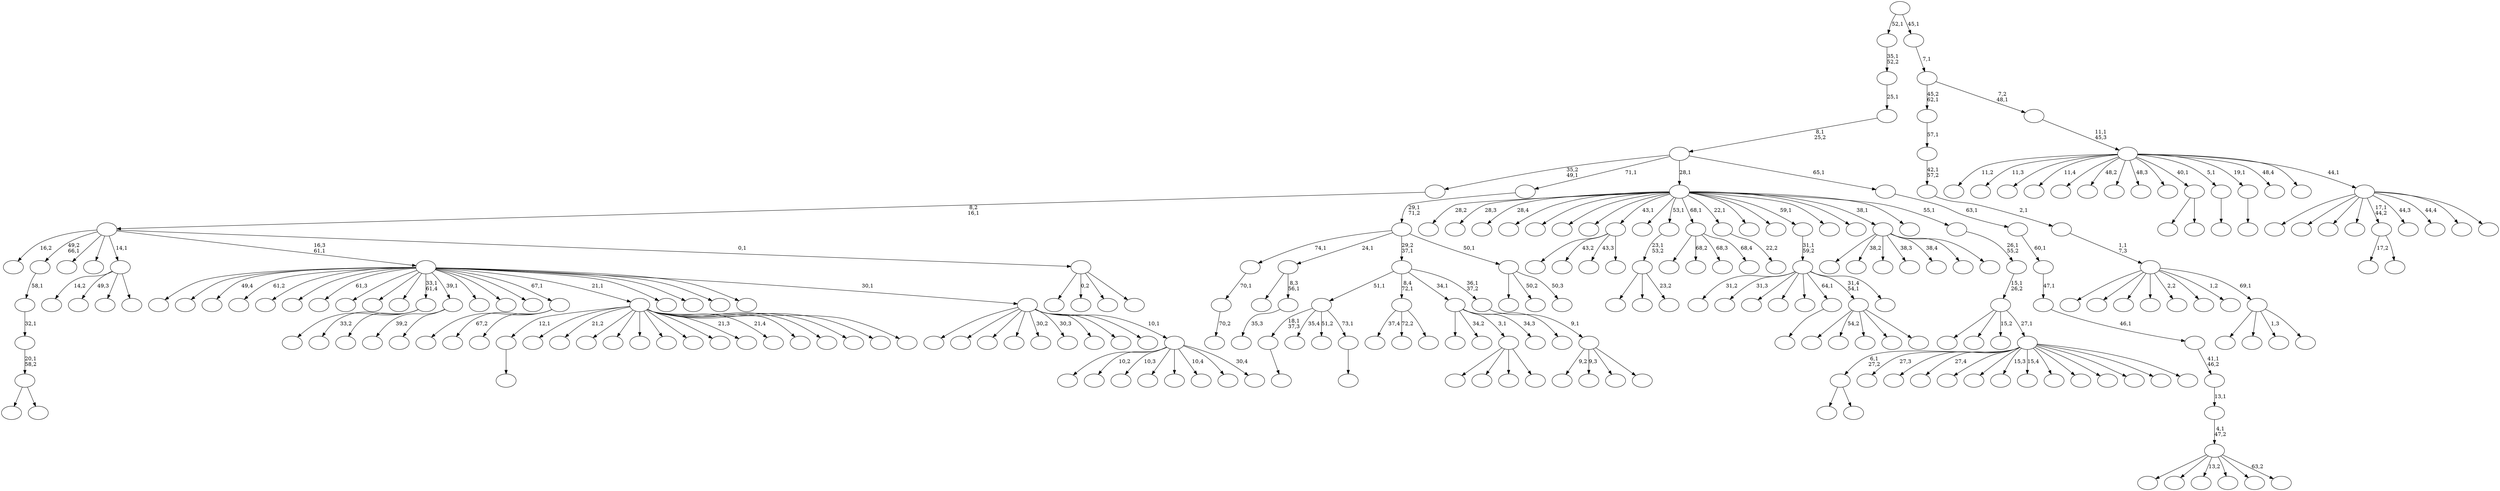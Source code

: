 digraph T {
	275 [label=""]
	274 [label=""]
	273 [label=""]
	272 [label=""]
	271 [label=""]
	270 [label=""]
	269 [label=""]
	268 [label=""]
	267 [label=""]
	266 [label=""]
	265 [label=""]
	264 [label=""]
	263 [label=""]
	262 [label=""]
	261 [label=""]
	260 [label=""]
	259 [label=""]
	258 [label=""]
	257 [label=""]
	256 [label=""]
	255 [label=""]
	254 [label=""]
	253 [label=""]
	252 [label=""]
	251 [label=""]
	250 [label=""]
	249 [label=""]
	248 [label=""]
	247 [label=""]
	246 [label=""]
	245 [label=""]
	244 [label=""]
	243 [label=""]
	242 [label=""]
	241 [label=""]
	240 [label=""]
	239 [label=""]
	238 [label=""]
	237 [label=""]
	236 [label=""]
	235 [label=""]
	234 [label=""]
	233 [label=""]
	232 [label=""]
	231 [label=""]
	230 [label=""]
	229 [label=""]
	228 [label=""]
	227 [label=""]
	226 [label=""]
	225 [label=""]
	224 [label=""]
	223 [label=""]
	222 [label=""]
	221 [label=""]
	220 [label=""]
	219 [label=""]
	218 [label=""]
	217 [label=""]
	216 [label=""]
	215 [label=""]
	214 [label=""]
	213 [label=""]
	212 [label=""]
	211 [label=""]
	210 [label=""]
	209 [label=""]
	208 [label=""]
	207 [label=""]
	206 [label=""]
	205 [label=""]
	204 [label=""]
	203 [label=""]
	202 [label=""]
	201 [label=""]
	200 [label=""]
	199 [label=""]
	198 [label=""]
	197 [label=""]
	196 [label=""]
	195 [label=""]
	194 [label=""]
	193 [label=""]
	192 [label=""]
	191 [label=""]
	190 [label=""]
	189 [label=""]
	188 [label=""]
	187 [label=""]
	186 [label=""]
	185 [label=""]
	184 [label=""]
	183 [label=""]
	182 [label=""]
	181 [label=""]
	180 [label=""]
	179 [label=""]
	178 [label=""]
	177 [label=""]
	176 [label=""]
	175 [label=""]
	174 [label=""]
	173 [label=""]
	172 [label=""]
	171 [label=""]
	170 [label=""]
	169 [label=""]
	168 [label=""]
	167 [label=""]
	166 [label=""]
	165 [label=""]
	164 [label=""]
	163 [label=""]
	162 [label=""]
	161 [label=""]
	160 [label=""]
	159 [label=""]
	158 [label=""]
	157 [label=""]
	156 [label=""]
	155 [label=""]
	154 [label=""]
	153 [label=""]
	152 [label=""]
	151 [label=""]
	150 [label=""]
	149 [label=""]
	148 [label=""]
	147 [label=""]
	146 [label=""]
	145 [label=""]
	144 [label=""]
	143 [label=""]
	142 [label=""]
	141 [label=""]
	140 [label=""]
	139 [label=""]
	138 [label=""]
	137 [label=""]
	136 [label=""]
	135 [label=""]
	134 [label=""]
	133 [label=""]
	132 [label=""]
	131 [label=""]
	130 [label=""]
	129 [label=""]
	128 [label=""]
	127 [label=""]
	126 [label=""]
	125 [label=""]
	124 [label=""]
	123 [label=""]
	122 [label=""]
	121 [label=""]
	120 [label=""]
	119 [label=""]
	118 [label=""]
	117 [label=""]
	116 [label=""]
	115 [label=""]
	114 [label=""]
	113 [label=""]
	112 [label=""]
	111 [label=""]
	110 [label=""]
	109 [label=""]
	108 [label=""]
	107 [label=""]
	106 [label=""]
	105 [label=""]
	104 [label=""]
	103 [label=""]
	102 [label=""]
	101 [label=""]
	100 [label=""]
	99 [label=""]
	98 [label=""]
	97 [label=""]
	96 [label=""]
	95 [label=""]
	94 [label=""]
	93 [label=""]
	92 [label=""]
	91 [label=""]
	90 [label=""]
	89 [label=""]
	88 [label=""]
	87 [label=""]
	86 [label=""]
	85 [label=""]
	84 [label=""]
	83 [label=""]
	82 [label=""]
	81 [label=""]
	80 [label=""]
	79 [label=""]
	78 [label=""]
	77 [label=""]
	76 [label=""]
	75 [label=""]
	74 [label=""]
	73 [label=""]
	72 [label=""]
	71 [label=""]
	70 [label=""]
	69 [label=""]
	68 [label=""]
	67 [label=""]
	66 [label=""]
	65 [label=""]
	64 [label=""]
	63 [label=""]
	62 [label=""]
	61 [label=""]
	60 [label=""]
	59 [label=""]
	58 [label=""]
	57 [label=""]
	56 [label=""]
	55 [label=""]
	54 [label=""]
	53 [label=""]
	52 [label=""]
	51 [label=""]
	50 [label=""]
	49 [label=""]
	48 [label=""]
	47 [label=""]
	46 [label=""]
	45 [label=""]
	44 [label=""]
	43 [label=""]
	42 [label=""]
	41 [label=""]
	40 [label=""]
	39 [label=""]
	38 [label=""]
	37 [label=""]
	36 [label=""]
	35 [label=""]
	34 [label=""]
	33 [label=""]
	32 [label=""]
	31 [label=""]
	30 [label=""]
	29 [label=""]
	28 [label=""]
	27 [label=""]
	26 [label=""]
	25 [label=""]
	24 [label=""]
	23 [label=""]
	22 [label=""]
	21 [label=""]
	20 [label=""]
	19 [label=""]
	18 [label=""]
	17 [label=""]
	16 [label=""]
	15 [label=""]
	14 [label=""]
	13 [label=""]
	12 [label=""]
	11 [label=""]
	10 [label=""]
	9 [label=""]
	8 [label=""]
	7 [label=""]
	6 [label=""]
	5 [label=""]
	4 [label=""]
	3 [label=""]
	2 [label=""]
	1 [label=""]
	0 [label=""]
	263 -> 264 [label=""]
	249 -> 255 [label=""]
	249 -> 250 [label=""]
	230 -> 258 [label="17,2"]
	230 -> 231 [label=""]
	220 -> 221 [label=""]
	218 -> 259 [label=""]
	218 -> 219 [label=""]
	217 -> 218 [label="20,1\n58,2"]
	216 -> 217 [label="32,1"]
	215 -> 216 [label="58,1"]
	207 -> 208 [label="70,2"]
	206 -> 207 [label="70,1"]
	182 -> 183 [label=""]
	168 -> 268 [label=""]
	168 -> 252 [label="43,2"]
	168 -> 200 [label="43,3"]
	168 -> 169 [label=""]
	146 -> 234 [label=""]
	146 -> 164 [label="33,2"]
	146 -> 147 [label=""]
	144 -> 198 [label=""]
	144 -> 197 [label=""]
	144 -> 145 [label="23,2"]
	143 -> 144 [label="23,1\n53,2"]
	140 -> 153 [label="39,2"]
	140 -> 141 [label=""]
	131 -> 132 [label=""]
	130 -> 220 [label="18,1\n37,3"]
	130 -> 205 [label="35,4"]
	130 -> 174 [label="51,2"]
	130 -> 131 [label="73,1"]
	128 -> 185 [label=""]
	128 -> 155 [label="68,2"]
	128 -> 134 [label="68,3"]
	128 -> 129 [label="68,4"]
	122 -> 123 [label="35,3"]
	121 -> 237 [label=""]
	121 -> 122 [label="8,3\n56,1"]
	115 -> 184 [label=""]
	115 -> 116 [label=""]
	112 -> 113 [label="22,2"]
	109 -> 110 [label=""]
	107 -> 242 [label="37,4"]
	107 -> 240 [label="72,2"]
	107 -> 108 [label=""]
	102 -> 103 [label=""]
	97 -> 261 [label=""]
	97 -> 165 [label="67,2"]
	97 -> 98 [label=""]
	92 -> 222 [label=""]
	92 -> 188 [label="54,2"]
	92 -> 166 [label=""]
	92 -> 125 [label=""]
	92 -> 93 [label=""]
	88 -> 271 [label=""]
	88 -> 160 [label=""]
	88 -> 148 [label=""]
	88 -> 89 [label=""]
	84 -> 241 [label="31,2"]
	84 -> 209 [label="31,3"]
	84 -> 204 [label=""]
	84 -> 202 [label=""]
	84 -> 190 [label=""]
	84 -> 182 [label="64,1"]
	84 -> 92 [label="31,4\n54,1"]
	84 -> 85 [label=""]
	83 -> 84 [label="31,1\n59,2"]
	79 -> 248 [label="14,2"]
	79 -> 162 [label="49,3"]
	79 -> 149 [label=""]
	79 -> 80 [label=""]
	74 -> 263 [label="12,1"]
	74 -> 260 [label=""]
	74 -> 254 [label="21,2"]
	74 -> 228 [label=""]
	74 -> 214 [label=""]
	74 -> 195 [label=""]
	74 -> 167 [label=""]
	74 -> 163 [label=""]
	74 -> 152 [label=""]
	74 -> 151 [label="21,3"]
	74 -> 139 [label="21,4"]
	74 -> 114 [label=""]
	74 -> 91 [label=""]
	74 -> 77 [label=""]
	74 -> 76 [label=""]
	74 -> 75 [label=""]
	59 -> 138 [label=""]
	59 -> 133 [label="34,2"]
	59 -> 88 [label="3,1"]
	59 -> 70 [label="34,3"]
	59 -> 60 [label=""]
	56 -> 154 [label=""]
	56 -> 118 [label=""]
	56 -> 72 [label="1,3"]
	56 -> 57 [label=""]
	55 -> 246 [label=""]
	55 -> 224 [label=""]
	55 -> 194 [label=""]
	55 -> 178 [label=""]
	55 -> 67 [label="2,2"]
	55 -> 63 [label=""]
	55 -> 58 [label="1,2"]
	55 -> 56 [label="69,1"]
	54 -> 55 [label="1,1\n7,3"]
	53 -> 54 [label="2,1"]
	52 -> 53 [label="42,1\n57,2"]
	51 -> 52 [label="57,1"]
	47 -> 158 [label=""]
	47 -> 120 [label="38,2"]
	47 -> 106 [label=""]
	47 -> 94 [label="38,3"]
	47 -> 78 [label="38,4"]
	47 -> 50 [label=""]
	47 -> 48 [label=""]
	44 -> 201 [label=""]
	44 -> 177 [label="10,2"]
	44 -> 161 [label="10,3"]
	44 -> 111 [label=""]
	44 -> 100 [label=""]
	44 -> 64 [label="10,4"]
	44 -> 61 [label=""]
	44 -> 45 [label="30,4"]
	43 -> 274 [label=""]
	43 -> 266 [label=""]
	43 -> 265 [label=""]
	43 -> 239 [label=""]
	43 -> 211 [label="30,2"]
	43 -> 173 [label="30,3"]
	43 -> 171 [label=""]
	43 -> 104 [label=""]
	43 -> 87 [label=""]
	43 -> 44 [label="10,1"]
	42 -> 267 [label=""]
	42 -> 247 [label=""]
	42 -> 244 [label="49,4"]
	42 -> 238 [label="61,2"]
	42 -> 226 [label=""]
	42 -> 223 [label=""]
	42 -> 213 [label="61,3"]
	42 -> 189 [label=""]
	42 -> 186 [label=""]
	42 -> 175 [label=""]
	42 -> 146 [label="33,1\n61,4"]
	42 -> 140 [label="39,1"]
	42 -> 137 [label=""]
	42 -> 136 [label=""]
	42 -> 126 [label=""]
	42 -> 97 [label="67,1"]
	42 -> 74 [label="21,1"]
	42 -> 73 [label=""]
	42 -> 71 [label=""]
	42 -> 68 [label=""]
	42 -> 65 [label=""]
	42 -> 43 [label="30,1"]
	38 -> 232 [label=""]
	38 -> 117 [label="0,2"]
	38 -> 99 [label=""]
	38 -> 39 [label=""]
	37 -> 225 [label="16,2"]
	37 -> 215 [label="49,2\n66,1"]
	37 -> 159 [label=""]
	37 -> 86 [label=""]
	37 -> 79 [label="14,1"]
	37 -> 42 [label="16,3\n61,1"]
	37 -> 38 [label="0,1"]
	36 -> 37 [label="8,2\n16,1"]
	34 -> 236 [label="9,2"]
	34 -> 187 [label="9,3"]
	34 -> 95 [label=""]
	34 -> 35 [label=""]
	33 -> 34 [label="9,1"]
	32 -> 130 [label="51,1"]
	32 -> 107 [label="8,4\n72,1"]
	32 -> 59 [label="34,1"]
	32 -> 33 [label="36,1\n37,2"]
	30 -> 156 [label=""]
	30 -> 46 [label="50,2"]
	30 -> 31 [label="50,3"]
	29 -> 206 [label="74,1"]
	29 -> 121 [label="24,1"]
	29 -> 32 [label="29,2\n37,1"]
	29 -> 30 [label="50,1"]
	28 -> 29 [label="29,1\n71,2"]
	24 -> 249 [label="6,1\n27,2"]
	24 -> 233 [label="27,3"]
	24 -> 229 [label=""]
	24 -> 203 [label="27,4"]
	24 -> 196 [label=""]
	24 -> 180 [label=""]
	24 -> 170 [label="15,3"]
	24 -> 135 [label="15,4"]
	24 -> 119 [label=""]
	24 -> 90 [label=""]
	24 -> 81 [label=""]
	24 -> 66 [label=""]
	24 -> 41 [label=""]
	24 -> 25 [label=""]
	23 -> 142 [label=""]
	23 -> 124 [label=""]
	23 -> 26 [label="15,2"]
	23 -> 24 [label="27,1"]
	22 -> 23 [label="15,1\n26,2"]
	21 -> 22 [label="26,1\n55,2"]
	20 -> 269 [label="28,2"]
	20 -> 257 [label="28,3"]
	20 -> 251 [label="28,4"]
	20 -> 235 [label=""]
	20 -> 192 [label=""]
	20 -> 191 [label=""]
	20 -> 176 [label=""]
	20 -> 168 [label="43,1"]
	20 -> 150 [label=""]
	20 -> 143 [label="53,1"]
	20 -> 128 [label="68,1"]
	20 -> 112 [label="22,1"]
	20 -> 105 [label=""]
	20 -> 101 [label=""]
	20 -> 83 [label="59,1"]
	20 -> 82 [label=""]
	20 -> 49 [label=""]
	20 -> 47 [label="38,1"]
	20 -> 27 [label=""]
	20 -> 21 [label="55,1"]
	18 -> 181 [label=""]
	18 -> 172 [label=""]
	18 -> 157 [label="13,2"]
	18 -> 127 [label=""]
	18 -> 40 [label=""]
	18 -> 19 [label="63,2"]
	17 -> 18 [label="4,1\n47,2"]
	16 -> 17 [label="13,1"]
	15 -> 16 [label="41,1\n46,2"]
	14 -> 15 [label="46,1"]
	13 -> 14 [label="47,1"]
	12 -> 13 [label="60,1"]
	11 -> 12 [label="63,1"]
	10 -> 36 [label="35,2\n49,1"]
	10 -> 28 [label="71,1"]
	10 -> 20 [label="28,1"]
	10 -> 11 [label="65,1"]
	9 -> 10 [label="8,1\n25,2"]
	8 -> 9 [label="25,1"]
	7 -> 8 [label="35,1\n52,2"]
	5 -> 275 [label=""]
	5 -> 273 [label=""]
	5 -> 270 [label=""]
	5 -> 245 [label=""]
	5 -> 230 [label="17,1\n44,2"]
	5 -> 193 [label="44,3"]
	5 -> 179 [label="44,4"]
	5 -> 69 [label=""]
	5 -> 6 [label=""]
	4 -> 272 [label="11,2"]
	4 -> 262 [label="11,3"]
	4 -> 256 [label=""]
	4 -> 253 [label="11,4"]
	4 -> 243 [label=""]
	4 -> 227 [label="48,2"]
	4 -> 212 [label=""]
	4 -> 210 [label="48,3"]
	4 -> 199 [label=""]
	4 -> 115 [label="40,1"]
	4 -> 109 [label="5,1"]
	4 -> 102 [label="19,1"]
	4 -> 96 [label="48,4"]
	4 -> 62 [label=""]
	4 -> 5 [label="44,1"]
	3 -> 4 [label="11,1\n45,3"]
	2 -> 51 [label="45,2\n62,1"]
	2 -> 3 [label="7,2\n48,1"]
	1 -> 2 [label="7,1"]
	0 -> 7 [label="52,1"]
	0 -> 1 [label="45,1"]
}
